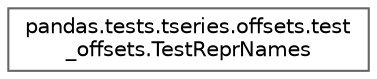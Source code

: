 digraph "Graphical Class Hierarchy"
{
 // LATEX_PDF_SIZE
  bgcolor="transparent";
  edge [fontname=Helvetica,fontsize=10,labelfontname=Helvetica,labelfontsize=10];
  node [fontname=Helvetica,fontsize=10,shape=box,height=0.2,width=0.4];
  rankdir="LR";
  Node0 [id="Node000000",label="pandas.tests.tseries.offsets.test\l_offsets.TestReprNames",height=0.2,width=0.4,color="grey40", fillcolor="white", style="filled",URL="$d7/d29/classpandas_1_1tests_1_1tseries_1_1offsets_1_1test__offsets_1_1TestReprNames.html",tooltip=" "];
}
